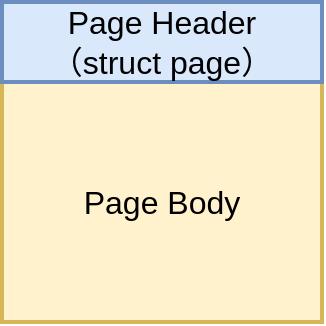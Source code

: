 <mxfile version="13.10.0" type="embed" pages="5">
    <diagram id="gRD08vSCo3lafKsSWLf3" name="page-overview">
        <mxGraphModel dx="853" dy="617" grid="1" gridSize="10" guides="1" tooltips="1" connect="1" arrows="1" fold="1" page="1" pageScale="1" pageWidth="827" pageHeight="1169" background="#ffffff" math="0" shadow="0">
            <root>
                <mxCell id="0"/>
                <mxCell id="1" parent="0"/>
                <mxCell id="49" value="Page Body" style="rounded=0;whiteSpace=wrap;html=1;fillColor=#fff2cc;strokeColor=#d6b656;strokeWidth=2;fontSize=16;" parent="1" vertex="1">
                    <mxGeometry x="80" y="160" width="160" height="120" as="geometry"/>
                </mxCell>
                <mxCell id="48" value="Page Header&lt;br style=&quot;font-size: 16px;&quot;&gt;（struct page）" style="rounded=0;whiteSpace=wrap;html=1;fillColor=#dae8fc;strokeColor=#6c8ebf;strokeWidth=2;fontSize=16;" parent="1" vertex="1">
                    <mxGeometry x="80" y="120" width="160" height="40" as="geometry"/>
                </mxCell>
            </root>
        </mxGraphModel>
    </diagram>
    <diagram id="yRPU9GHWPUzGr9q_iJvw" name="branch page">
        <mxGraphModel dx="853" dy="617" grid="1" gridSize="10" guides="1" tooltips="1" connect="1" arrows="1" fold="1" page="1" pageScale="1" pageWidth="827" pageHeight="1169" background="#ffffff" math="0" shadow="0">
            <root>
                <mxCell id="2BrCZiYGlWawBYjWSpyh-0"/>
                <mxCell id="2BrCZiYGlWawBYjWSpyh-1" parent="2BrCZiYGlWawBYjWSpyh-0"/>
                <mxCell id="Wi-ovPSlklR6T6JCpQ3W-3" value="" style="edgeStyle=orthogonalEdgeStyle;rounded=0;orthogonalLoop=1;jettySize=auto;html=1;fontSize=16;strokeWidth=1;" parent="2BrCZiYGlWawBYjWSpyh-1" source="qbr3uYHHqqQt8SRsH9kM-0" target="Wi-ovPSlklR6T6JCpQ3W-2" edge="1">
                    <mxGeometry relative="1" as="geometry"/>
                </mxCell>
                <mxCell id="qbr3uYHHqqQt8SRsH9kM-0" value="branchPageElement 0" style="rounded=0;whiteSpace=wrap;html=1;fillColor=#d5e8d4;strokeColor=#82b366;strokeWidth=2;fontSize=16;" parent="2BrCZiYGlWawBYjWSpyh-1" vertex="1">
                    <mxGeometry x="160" y="160" width="240" height="20" as="geometry"/>
                </mxCell>
                <mxCell id="qbr3uYHHqqQt8SRsH9kM-1" value="page" style="rounded=0;whiteSpace=wrap;html=1;fillColor=#dae8fc;strokeColor=#6c8ebf;strokeWidth=2;fontSize=16;" parent="2BrCZiYGlWawBYjWSpyh-1" vertex="1">
                    <mxGeometry x="160" y="120" width="240" height="40" as="geometry"/>
                </mxCell>
                <mxCell id="pLTECOjCYNInm3Ar5cr6-0" value="branchPageElement 1" style="rounded=0;whiteSpace=wrap;html=1;fillColor=#d5e8d4;strokeColor=#82b366;strokeWidth=2;fontSize=16;" parent="2BrCZiYGlWawBYjWSpyh-1" vertex="1">
                    <mxGeometry x="160" y="180" width="240" height="20" as="geometry"/>
                </mxCell>
                <mxCell id="pLTECOjCYNInm3Ar5cr6-1" value="..." style="rounded=0;whiteSpace=wrap;html=1;fillColor=#d5e8d4;strokeColor=#82b366;strokeWidth=2;fontSize=16;" parent="2BrCZiYGlWawBYjWSpyh-1" vertex="1">
                    <mxGeometry x="160" y="200" width="240" height="60" as="geometry"/>
                </mxCell>
                <mxCell id="pLTECOjCYNInm3Ar5cr6-2" value="branchPageElement n" style="rounded=0;whiteSpace=wrap;html=1;fillColor=#d5e8d4;strokeColor=#82b366;strokeWidth=2;fontSize=16;" parent="2BrCZiYGlWawBYjWSpyh-1" vertex="1">
                    <mxGeometry x="160" y="260" width="240" height="20" as="geometry"/>
                </mxCell>
                <mxCell id="pLTECOjCYNInm3Ar5cr6-3" value="key 0" style="rounded=0;whiteSpace=wrap;html=1;fillColor=#fff2cc;strokeColor=#d6b656;strokeWidth=2;fontSize=16;" parent="2BrCZiYGlWawBYjWSpyh-1" vertex="1">
                    <mxGeometry x="160" y="280" width="240" height="40" as="geometry"/>
                </mxCell>
                <mxCell id="pLTECOjCYNInm3Ar5cr6-4" value="key 1" style="rounded=0;whiteSpace=wrap;html=1;fillColor=#fff2cc;strokeColor=#d6b656;strokeWidth=2;fontSize=16;" parent="2BrCZiYGlWawBYjWSpyh-1" vertex="1">
                    <mxGeometry x="160" y="320" width="240" height="20" as="geometry"/>
                </mxCell>
                <mxCell id="pLTECOjCYNInm3Ar5cr6-5" value="..." style="rounded=0;whiteSpace=wrap;html=1;fillColor=#fff2cc;strokeColor=#d6b656;strokeWidth=2;fontSize=16;" parent="2BrCZiYGlWawBYjWSpyh-1" vertex="1">
                    <mxGeometry x="160" y="340" width="240" height="30" as="geometry"/>
                </mxCell>
                <mxCell id="pLTECOjCYNInm3Ar5cr6-6" value="key n" style="rounded=0;whiteSpace=wrap;html=1;fillColor=#fff2cc;strokeColor=#d6b656;strokeWidth=2;fontSize=16;" parent="2BrCZiYGlWawBYjWSpyh-1" vertex="1">
                    <mxGeometry x="160" y="370" width="240" height="30" as="geometry"/>
                </mxCell>
                <mxCell id="Wi-ovPSlklR6T6JCpQ3W-0" value="" style="shape=curlyBracket;whiteSpace=wrap;html=1;rounded=1;strokeWidth=1;fontSize=16;" parent="2BrCZiYGlWawBYjWSpyh-1" vertex="1">
                    <mxGeometry x="140" y="160" width="20" height="120" as="geometry"/>
                </mxCell>
                <mxCell id="Wi-ovPSlklR6T6JCpQ3W-1" value="page.count" style="text;html=1;align=center;verticalAlign=middle;resizable=0;points=[];autosize=1;fontSize=16;" parent="2BrCZiYGlWawBYjWSpyh-1" vertex="1">
                    <mxGeometry x="50" y="210" width="90" height="20" as="geometry"/>
                </mxCell>
                <mxCell id="rMVtZhYzW1JlxRTmxOjk-1" style="edgeStyle=orthogonalEdgeStyle;rounded=0;orthogonalLoop=1;jettySize=auto;html=1;exitX=0;exitY=0.5;exitDx=0;exitDy=0;entryX=1;entryY=0;entryDx=0;entryDy=0;strokeWidth=1;fontSize=16;" parent="2BrCZiYGlWawBYjWSpyh-1" source="Wi-ovPSlklR6T6JCpQ3W-2" target="pLTECOjCYNInm3Ar5cr6-3" edge="1">
                    <mxGeometry relative="1" as="geometry">
                        <Array as="points">
                            <mxPoint x="430" y="280"/>
                            <mxPoint x="430" y="280"/>
                        </Array>
                    </mxGeometry>
                </mxCell>
                <mxCell id="Wi-ovPSlklR6T6JCpQ3W-2" value="pos" style="whiteSpace=wrap;html=1;rounded=0;fontSize=16;strokeColor=#82b366;strokeWidth=2;fillColor=#d5e8d4;" parent="2BrCZiYGlWawBYjWSpyh-1" vertex="1">
                    <mxGeometry x="480" y="270" width="120" height="20" as="geometry"/>
                </mxCell>
                <mxCell id="rMVtZhYzW1JlxRTmxOjk-0" style="edgeStyle=orthogonalEdgeStyle;rounded=0;orthogonalLoop=1;jettySize=auto;html=1;exitX=0;exitY=0.5;exitDx=0;exitDy=0;entryX=0.1;entryY=0.5;entryDx=0;entryDy=0;entryPerimeter=0;strokeWidth=1;fontSize=16;" parent="2BrCZiYGlWawBYjWSpyh-1" source="Wi-ovPSlklR6T6JCpQ3W-4" target="Wi-ovPSlklR6T6JCpQ3W-7" edge="1">
                    <mxGeometry relative="1" as="geometry"/>
                </mxCell>
                <mxCell id="Wi-ovPSlklR6T6JCpQ3W-4" value="ksize" style="whiteSpace=wrap;html=1;rounded=0;fontSize=16;strokeColor=#82b366;strokeWidth=2;fillColor=#d5e8d4;" parent="2BrCZiYGlWawBYjWSpyh-1" vertex="1">
                    <mxGeometry x="480" y="290" width="120" height="20" as="geometry"/>
                </mxCell>
                <mxCell id="Wi-ovPSlklR6T6JCpQ3W-7" value="" style="shape=curlyBracket;whiteSpace=wrap;html=1;rounded=1;strokeWidth=1;fontSize=16;rotation=-180;" parent="2BrCZiYGlWawBYjWSpyh-1" vertex="1">
                    <mxGeometry x="400" y="280" width="20" height="40" as="geometry"/>
                </mxCell>
            </root>
        </mxGraphModel>
    </diagram>
    <diagram id="uwNCwywVMT9Uq5iVHFiI" name="leaf page">
        <mxGraphModel dx="853" dy="617" grid="1" gridSize="10" guides="1" tooltips="1" connect="1" arrows="1" fold="1" page="1" pageScale="1" pageWidth="827" pageHeight="1169" background="#ffffff" math="0" shadow="0">
            <root>
                <mxCell id="yZ8RHnXTz8HPwkWFETeh-0"/>
                <mxCell id="yZ8RHnXTz8HPwkWFETeh-1" parent="yZ8RHnXTz8HPwkWFETeh-0"/>
                <mxCell id="kdlLKzvjMsDhRUDLIzXc-0" value="" style="edgeStyle=orthogonalEdgeStyle;rounded=0;orthogonalLoop=1;jettySize=auto;html=1;fontSize=16;entryX=0.5;entryY=0;entryDx=0;entryDy=0;strokeWidth=1;" parent="yZ8RHnXTz8HPwkWFETeh-1" source="kdlLKzvjMsDhRUDLIzXc-1" target="kdlLKzvjMsDhRUDLIzXc-13" edge="1">
                    <mxGeometry relative="1" as="geometry"/>
                </mxCell>
                <mxCell id="kdlLKzvjMsDhRUDLIzXc-1" value="leafPageElement 0" style="rounded=0;whiteSpace=wrap;html=1;fillColor=#d5e8d4;strokeColor=#82b366;strokeWidth=2;fontSize=16;" parent="yZ8RHnXTz8HPwkWFETeh-1" vertex="1">
                    <mxGeometry x="160" y="160" width="240" height="20" as="geometry"/>
                </mxCell>
                <mxCell id="kdlLKzvjMsDhRUDLIzXc-2" value="page" style="rounded=0;whiteSpace=wrap;html=1;fillColor=#dae8fc;strokeColor=#6c8ebf;strokeWidth=2;fontSize=16;" parent="yZ8RHnXTz8HPwkWFETeh-1" vertex="1">
                    <mxGeometry x="160" y="120" width="240" height="40" as="geometry"/>
                </mxCell>
                <mxCell id="kdlLKzvjMsDhRUDLIzXc-3" value="leafPageElement 1" style="rounded=0;whiteSpace=wrap;html=1;fillColor=#d5e8d4;strokeColor=#82b366;strokeWidth=2;fontSize=16;" parent="yZ8RHnXTz8HPwkWFETeh-1" vertex="1">
                    <mxGeometry x="160" y="180" width="240" height="20" as="geometry"/>
                </mxCell>
                <mxCell id="kdlLKzvjMsDhRUDLIzXc-4" value="..." style="rounded=0;whiteSpace=wrap;html=1;fillColor=#d5e8d4;strokeColor=#82b366;strokeWidth=2;fontSize=16;" parent="yZ8RHnXTz8HPwkWFETeh-1" vertex="1">
                    <mxGeometry x="160" y="200" width="240" height="60" as="geometry"/>
                </mxCell>
                <mxCell id="kdlLKzvjMsDhRUDLIzXc-5" value="leafPageElement n" style="rounded=0;whiteSpace=wrap;html=1;fillColor=#d5e8d4;strokeColor=#82b366;strokeWidth=2;fontSize=16;" parent="yZ8RHnXTz8HPwkWFETeh-1" vertex="1">
                    <mxGeometry x="160" y="260" width="240" height="20" as="geometry"/>
                </mxCell>
                <mxCell id="kdlLKzvjMsDhRUDLIzXc-6" value="key 0" style="rounded=0;whiteSpace=wrap;html=1;fillColor=#fff2cc;strokeColor=#d6b656;strokeWidth=2;fontSize=16;" parent="yZ8RHnXTz8HPwkWFETeh-1" vertex="1">
                    <mxGeometry x="160" y="280" width="240" height="40" as="geometry"/>
                </mxCell>
                <mxCell id="kdlLKzvjMsDhRUDLIzXc-7" value="value 0" style="rounded=0;whiteSpace=wrap;html=1;fillColor=#f8cecc;strokeColor=#b85450;strokeWidth=2;fontSize=16;" parent="yZ8RHnXTz8HPwkWFETeh-1" vertex="1">
                    <mxGeometry x="160" y="320" width="240" height="20" as="geometry"/>
                </mxCell>
                <mxCell id="kdlLKzvjMsDhRUDLIzXc-8" value="..." style="rounded=0;whiteSpace=wrap;html=1;fillColor=#f5f5f5;strokeColor=#666666;strokeWidth=2;fontSize=16;fontColor=#333333;" parent="yZ8RHnXTz8HPwkWFETeh-1" vertex="1">
                    <mxGeometry x="160" y="400" width="240" height="40" as="geometry"/>
                </mxCell>
                <mxCell id="kdlLKzvjMsDhRUDLIzXc-9" value="key n" style="rounded=0;whiteSpace=wrap;html=1;fillColor=#fff2cc;strokeColor=#d6b656;strokeWidth=2;fontSize=16;" parent="yZ8RHnXTz8HPwkWFETeh-1" vertex="1">
                    <mxGeometry x="160" y="440" width="240" height="20" as="geometry"/>
                </mxCell>
                <mxCell id="kdlLKzvjMsDhRUDLIzXc-10" value="" style="shape=curlyBracket;whiteSpace=wrap;html=1;rounded=1;strokeWidth=1;fontSize=16;" parent="yZ8RHnXTz8HPwkWFETeh-1" vertex="1">
                    <mxGeometry x="140" y="160" width="20" height="120" as="geometry"/>
                </mxCell>
                <mxCell id="kdlLKzvjMsDhRUDLIzXc-11" value="page.count" style="text;html=1;align=center;verticalAlign=middle;resizable=0;points=[];autosize=1;fontSize=16;" parent="yZ8RHnXTz8HPwkWFETeh-1" vertex="1">
                    <mxGeometry x="50" y="210" width="90" height="20" as="geometry"/>
                </mxCell>
                <mxCell id="UxiJpHNA7SBDG9DHmTgi-3" style="edgeStyle=orthogonalEdgeStyle;rounded=0;orthogonalLoop=1;jettySize=auto;html=1;exitX=0;exitY=0.5;exitDx=0;exitDy=0;entryX=1;entryY=0;entryDx=0;entryDy=0;strokeWidth=1;fontSize=16;" parent="yZ8RHnXTz8HPwkWFETeh-1" source="kdlLKzvjMsDhRUDLIzXc-13" target="kdlLKzvjMsDhRUDLIzXc-6" edge="1">
                    <mxGeometry relative="1" as="geometry">
                        <Array as="points">
                            <mxPoint x="430" y="280"/>
                            <mxPoint x="430" y="280"/>
                        </Array>
                    </mxGeometry>
                </mxCell>
                <mxCell id="kdlLKzvjMsDhRUDLIzXc-13" value="pos" style="whiteSpace=wrap;html=1;rounded=0;fontSize=16;strokeColor=#82b366;strokeWidth=2;fillColor=#d5e8d4;" parent="yZ8RHnXTz8HPwkWFETeh-1" vertex="1">
                    <mxGeometry x="480" y="270" width="120" height="20" as="geometry"/>
                </mxCell>
                <mxCell id="UxiJpHNA7SBDG9DHmTgi-4" style="edgeStyle=orthogonalEdgeStyle;rounded=0;orthogonalLoop=1;jettySize=auto;html=1;exitX=0;exitY=0.5;exitDx=0;exitDy=0;entryX=0.1;entryY=0.5;entryDx=0;entryDy=0;entryPerimeter=0;strokeWidth=1;fontSize=16;" parent="yZ8RHnXTz8HPwkWFETeh-1" source="kdlLKzvjMsDhRUDLIzXc-15" target="kdlLKzvjMsDhRUDLIzXc-16" edge="1">
                    <mxGeometry relative="1" as="geometry"/>
                </mxCell>
                <mxCell id="kdlLKzvjMsDhRUDLIzXc-15" value="ksize" style="whiteSpace=wrap;html=1;rounded=0;fontSize=16;strokeColor=#82b366;strokeWidth=2;fillColor=#d5e8d4;" parent="yZ8RHnXTz8HPwkWFETeh-1" vertex="1">
                    <mxGeometry x="480" y="290" width="120" height="20" as="geometry"/>
                </mxCell>
                <mxCell id="kdlLKzvjMsDhRUDLIzXc-16" value="" style="shape=curlyBracket;whiteSpace=wrap;html=1;rounded=1;strokeWidth=1;fontSize=16;rotation=-180;" parent="yZ8RHnXTz8HPwkWFETeh-1" vertex="1">
                    <mxGeometry x="400" y="280" width="20" height="40" as="geometry"/>
                </mxCell>
                <mxCell id="UxiJpHNA7SBDG9DHmTgi-5" style="edgeStyle=orthogonalEdgeStyle;rounded=0;orthogonalLoop=1;jettySize=auto;html=1;exitX=0;exitY=0.5;exitDx=0;exitDy=0;entryX=0.1;entryY=0.5;entryDx=0;entryDy=0;entryPerimeter=0;strokeWidth=1;fontSize=16;" parent="yZ8RHnXTz8HPwkWFETeh-1" source="kdlLKzvjMsDhRUDLIzXc-17" target="kdlLKzvjMsDhRUDLIzXc-21" edge="1">
                    <mxGeometry relative="1" as="geometry"/>
                </mxCell>
                <mxCell id="kdlLKzvjMsDhRUDLIzXc-17" value="vsize" style="whiteSpace=wrap;html=1;rounded=0;fontSize=16;strokeColor=#82b366;strokeWidth=2;fillColor=#d5e8d4;" parent="yZ8RHnXTz8HPwkWFETeh-1" vertex="1">
                    <mxGeometry x="480" y="310" width="120" height="20" as="geometry"/>
                </mxCell>
                <mxCell id="kdlLKzvjMsDhRUDLIzXc-18" value="value 0" style="rounded=0;whiteSpace=wrap;html=1;fillColor=#f8cecc;strokeColor=#b85450;strokeWidth=2;fontSize=16;" parent="yZ8RHnXTz8HPwkWFETeh-1" vertex="1">
                    <mxGeometry x="160" y="360" width="240" height="40" as="geometry"/>
                </mxCell>
                <mxCell id="kdlLKzvjMsDhRUDLIzXc-19" value="key 1" style="rounded=0;whiteSpace=wrap;html=1;fillColor=#fff2cc;strokeColor=#d6b656;strokeWidth=2;fontSize=16;" parent="yZ8RHnXTz8HPwkWFETeh-1" vertex="1">
                    <mxGeometry x="160" y="340" width="240" height="20" as="geometry"/>
                </mxCell>
                <mxCell id="kdlLKzvjMsDhRUDLIzXc-20" value="value n" style="rounded=0;whiteSpace=wrap;html=1;fillColor=#f8cecc;strokeColor=#b85450;strokeWidth=2;fontSize=16;" parent="yZ8RHnXTz8HPwkWFETeh-1" vertex="1">
                    <mxGeometry x="160" y="460" width="240" height="20" as="geometry"/>
                </mxCell>
                <mxCell id="kdlLKzvjMsDhRUDLIzXc-21" value="" style="shape=curlyBracket;whiteSpace=wrap;html=1;rounded=1;strokeWidth=1;fontSize=16;rotation=-180;" parent="yZ8RHnXTz8HPwkWFETeh-1" vertex="1">
                    <mxGeometry x="400" y="320" width="20" height="20" as="geometry"/>
                </mxCell>
            </root>
        </mxGraphModel>
    </diagram>
    <diagram id="0C3QgaGg9t0wdMiAhVxF" name="page overflow">
        <mxGraphModel dx="853" dy="617" grid="1" gridSize="10" guides="1" tooltips="1" connect="1" arrows="1" fold="1" page="1" pageScale="1" pageWidth="827" pageHeight="1169" math="0" shadow="0">
            <root>
                <mxCell id="x9Nlrpl9BjVMQ1Isrgne-0"/>
                <mxCell id="x9Nlrpl9BjVMQ1Isrgne-1" parent="x9Nlrpl9BjVMQ1Isrgne-0"/>
                <mxCell id="hFMNuWoUWl7MEegVFiBP-0" value="Page Body" style="rounded=0;whiteSpace=wrap;html=1;fillColor=#fff2cc;strokeColor=#d6b656;strokeWidth=2;fontSize=16;" vertex="1" parent="x9Nlrpl9BjVMQ1Isrgne-1">
                    <mxGeometry x="80" y="160" width="160" height="120" as="geometry"/>
                </mxCell>
                <mxCell id="hFMNuWoUWl7MEegVFiBP-1" value="Page Header&lt;br style=&quot;font-size: 16px;&quot;&gt;（struct page）" style="rounded=0;whiteSpace=wrap;html=1;fillColor=#dae8fc;strokeColor=#6c8ebf;strokeWidth=2;fontSize=16;" vertex="1" parent="x9Nlrpl9BjVMQ1Isrgne-1">
                    <mxGeometry x="80" y="120" width="160" height="40" as="geometry"/>
                </mxCell>
                <mxCell id="hFMNuWoUWl7MEegVFiBP-2" value="Page Body" style="rounded=0;whiteSpace=wrap;html=1;fillColor=#fff2cc;strokeColor=#d6b656;strokeWidth=2;fontSize=16;" vertex="1" parent="x9Nlrpl9BjVMQ1Isrgne-1">
                    <mxGeometry x="240" y="120" width="160" height="160" as="geometry"/>
                </mxCell>
                <mxCell id="hFMNuWoUWl7MEegVFiBP-3" value="Page Body" style="rounded=0;whiteSpace=wrap;html=1;fillColor=#fff2cc;strokeColor=#d6b656;strokeWidth=2;fontSize=16;" vertex="1" parent="x9Nlrpl9BjVMQ1Isrgne-1">
                    <mxGeometry x="640" y="120" width="160" height="160" as="geometry"/>
                </mxCell>
                <mxCell id="hFMNuWoUWl7MEegVFiBP-4" value="... ..." style="rounded=0;whiteSpace=wrap;html=1;fillColor=#fff2cc;strokeColor=#d6b656;strokeWidth=2;fontSize=16;" vertex="1" parent="x9Nlrpl9BjVMQ1Isrgne-1">
                    <mxGeometry x="400" y="120" width="240" height="160" as="geometry"/>
                </mxCell>
                <mxCell id="L8O6sNlYhDoHo2YeEjn1-0" value="" style="shape=curlyBracket;whiteSpace=wrap;html=1;rounded=1;strokeWidth=1;fontSize=16;rotation=-90;" vertex="1" parent="x9Nlrpl9BjVMQ1Isrgne-1">
                    <mxGeometry x="510" y="10" width="20" height="560" as="geometry"/>
                </mxCell>
                <mxCell id="L8O6sNlYhDoHo2YeEjn1-1" value="overflow" style="text;html=1;align=center;verticalAlign=middle;resizable=0;points=[];autosize=1;fontSize=16;" vertex="1" parent="x9Nlrpl9BjVMQ1Isrgne-1">
                    <mxGeometry x="480" y="300" width="80" height="20" as="geometry"/>
                </mxCell>
            </root>
        </mxGraphModel>
    </diagram>
    <diagram id="yaBnTyiUnsz7iCIOOdaA" name="freelist page">
        <mxGraphModel dx="853" dy="617" grid="1" gridSize="10" guides="1" tooltips="1" connect="1" arrows="1" fold="1" page="1" pageScale="1" pageWidth="827" pageHeight="1169" math="0" shadow="0">
            <root>
                <mxCell id="uHR5nA1OztCmX1UTt5yI-0"/>
                <mxCell id="uHR5nA1OztCmX1UTt5yI-1" parent="uHR5nA1OztCmX1UTt5yI-0"/>
                <mxCell id="4f6ZQn_2wBdtOZAinPzw-0" value="" style="edgeStyle=orthogonalEdgeStyle;rounded=0;orthogonalLoop=1;jettySize=auto;html=1;fontSize=16;strokeWidth=1;" parent="uHR5nA1OztCmX1UTt5yI-1" source="4f6ZQn_2wBdtOZAinPzw-1" target="4f6ZQn_2wBdtOZAinPzw-13" edge="1">
                    <mxGeometry relative="1" as="geometry"/>
                </mxCell>
                <mxCell id="4f6ZQn_2wBdtOZAinPzw-1" value="branchPageElement 0" style="rounded=0;whiteSpace=wrap;html=1;fillColor=#d5e8d4;strokeColor=#82b366;strokeWidth=2;fontSize=16;" parent="uHR5nA1OztCmX1UTt5yI-1" vertex="1">
                    <mxGeometry x="160" y="160" width="240" height="20" as="geometry"/>
                </mxCell>
                <mxCell id="4f6ZQn_2wBdtOZAinPzw-2" value="page" style="rounded=0;whiteSpace=wrap;html=1;fillColor=#dae8fc;strokeColor=#6c8ebf;strokeWidth=2;fontSize=16;" parent="uHR5nA1OztCmX1UTt5yI-1" vertex="1">
                    <mxGeometry x="160" y="120" width="240" height="40" as="geometry"/>
                </mxCell>
                <mxCell id="4f6ZQn_2wBdtOZAinPzw-3" value="branchPageElement 1" style="rounded=0;whiteSpace=wrap;html=1;fillColor=#d5e8d4;strokeColor=#82b366;strokeWidth=2;fontSize=16;" parent="uHR5nA1OztCmX1UTt5yI-1" vertex="1">
                    <mxGeometry x="160" y="180" width="240" height="20" as="geometry"/>
                </mxCell>
                <mxCell id="4f6ZQn_2wBdtOZAinPzw-4" value="..." style="rounded=0;whiteSpace=wrap;html=1;fillColor=#d5e8d4;strokeColor=#82b366;strokeWidth=2;fontSize=16;" parent="uHR5nA1OztCmX1UTt5yI-1" vertex="1">
                    <mxGeometry x="160" y="200" width="240" height="60" as="geometry"/>
                </mxCell>
                <mxCell id="4f6ZQn_2wBdtOZAinPzw-5" value="branchPageElement n" style="rounded=0;whiteSpace=wrap;html=1;fillColor=#d5e8d4;strokeColor=#82b366;strokeWidth=2;fontSize=16;" parent="uHR5nA1OztCmX1UTt5yI-1" vertex="1">
                    <mxGeometry x="160" y="260" width="240" height="20" as="geometry"/>
                </mxCell>
                <mxCell id="4f6ZQn_2wBdtOZAinPzw-6" value="key 0" style="rounded=0;whiteSpace=wrap;html=1;fillColor=#fff2cc;strokeColor=#d6b656;strokeWidth=2;fontSize=16;" parent="uHR5nA1OztCmX1UTt5yI-1" vertex="1">
                    <mxGeometry x="160" y="280" width="240" height="40" as="geometry"/>
                </mxCell>
                <mxCell id="4f6ZQn_2wBdtOZAinPzw-7" value="key 1" style="rounded=0;whiteSpace=wrap;html=1;fillColor=#fff2cc;strokeColor=#d6b656;strokeWidth=2;fontSize=16;" parent="uHR5nA1OztCmX1UTt5yI-1" vertex="1">
                    <mxGeometry x="160" y="320" width="240" height="20" as="geometry"/>
                </mxCell>
                <mxCell id="4f6ZQn_2wBdtOZAinPzw-8" value="..." style="rounded=0;whiteSpace=wrap;html=1;fillColor=#fff2cc;strokeColor=#d6b656;strokeWidth=2;fontSize=16;" parent="uHR5nA1OztCmX1UTt5yI-1" vertex="1">
                    <mxGeometry x="160" y="340" width="240" height="30" as="geometry"/>
                </mxCell>
                <mxCell id="4f6ZQn_2wBdtOZAinPzw-9" value="key n" style="rounded=0;whiteSpace=wrap;html=1;fillColor=#fff2cc;strokeColor=#d6b656;strokeWidth=2;fontSize=16;" parent="uHR5nA1OztCmX1UTt5yI-1" vertex="1">
                    <mxGeometry x="160" y="370" width="240" height="30" as="geometry"/>
                </mxCell>
                <mxCell id="4f6ZQn_2wBdtOZAinPzw-10" value="" style="shape=curlyBracket;whiteSpace=wrap;html=1;rounded=1;strokeWidth=1;fontSize=16;" parent="uHR5nA1OztCmX1UTt5yI-1" vertex="1">
                    <mxGeometry x="140" y="160" width="20" height="120" as="geometry"/>
                </mxCell>
                <mxCell id="4f6ZQn_2wBdtOZAinPzw-11" value="page.count" style="text;html=1;align=center;verticalAlign=middle;resizable=0;points=[];autosize=1;fontSize=16;" parent="uHR5nA1OztCmX1UTt5yI-1" vertex="1">
                    <mxGeometry x="50" y="210" width="90" height="20" as="geometry"/>
                </mxCell>
                <mxCell id="4f6ZQn_2wBdtOZAinPzw-12" style="edgeStyle=orthogonalEdgeStyle;rounded=0;orthogonalLoop=1;jettySize=auto;html=1;exitX=0;exitY=0.5;exitDx=0;exitDy=0;entryX=1;entryY=0;entryDx=0;entryDy=0;strokeWidth=1;fontSize=16;" parent="uHR5nA1OztCmX1UTt5yI-1" source="4f6ZQn_2wBdtOZAinPzw-13" target="4f6ZQn_2wBdtOZAinPzw-6" edge="1">
                    <mxGeometry relative="1" as="geometry">
                        <Array as="points">
                            <mxPoint x="430" y="280"/>
                            <mxPoint x="430" y="280"/>
                        </Array>
                    </mxGeometry>
                </mxCell>
                <mxCell id="4f6ZQn_2wBdtOZAinPzw-13" value="pos" style="whiteSpace=wrap;html=1;rounded=0;fontSize=16;strokeColor=#82b366;strokeWidth=2;fillColor=#d5e8d4;" parent="uHR5nA1OztCmX1UTt5yI-1" vertex="1">
                    <mxGeometry x="480" y="270" width="120" height="20" as="geometry"/>
                </mxCell>
                <mxCell id="4f6ZQn_2wBdtOZAinPzw-14" style="edgeStyle=orthogonalEdgeStyle;rounded=0;orthogonalLoop=1;jettySize=auto;html=1;exitX=0;exitY=0.5;exitDx=0;exitDy=0;entryX=0.1;entryY=0.5;entryDx=0;entryDy=0;entryPerimeter=0;strokeWidth=1;fontSize=16;" parent="uHR5nA1OztCmX1UTt5yI-1" source="4f6ZQn_2wBdtOZAinPzw-15" target="4f6ZQn_2wBdtOZAinPzw-16" edge="1">
                    <mxGeometry relative="1" as="geometry"/>
                </mxCell>
                <mxCell id="4f6ZQn_2wBdtOZAinPzw-15" value="ksize" style="whiteSpace=wrap;html=1;rounded=0;fontSize=16;strokeColor=#82b366;strokeWidth=2;fillColor=#d5e8d4;" parent="uHR5nA1OztCmX1UTt5yI-1" vertex="1">
                    <mxGeometry x="480" y="290" width="120" height="20" as="geometry"/>
                </mxCell>
                <mxCell id="4f6ZQn_2wBdtOZAinPzw-16" value="" style="shape=curlyBracket;whiteSpace=wrap;html=1;rounded=1;strokeWidth=1;fontSize=16;rotation=-180;" parent="uHR5nA1OztCmX1UTt5yI-1" vertex="1">
                    <mxGeometry x="400" y="280" width="20" height="40" as="geometry"/>
                </mxCell>
            </root>
        </mxGraphModel>
    </diagram>
</mxfile>